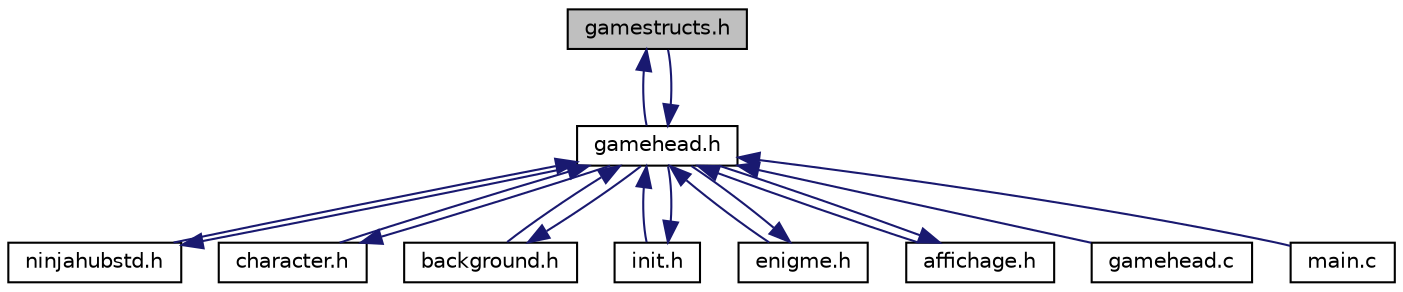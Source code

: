 digraph "gamestructs.h"
{
 // LATEX_PDF_SIZE
  edge [fontname="Helvetica",fontsize="10",labelfontname="Helvetica",labelfontsize="10"];
  node [fontname="Helvetica",fontsize="10",shape=record];
  Node1 [label="gamestructs.h",height=0.2,width=0.4,color="black", fillcolor="grey75", style="filled", fontcolor="black",tooltip="This Header File has most of the Menu Structs that we will need to store the SDL_Surfaces on them."];
  Node1 -> Node2 [dir="back",color="midnightblue",fontsize="10",style="solid"];
  Node2 [label="gamehead.h",height=0.2,width=0.4,color="black", fillcolor="white", style="filled",URL="$gamehead_8h.html",tooltip="This a header that collects all the headers and calls them all at once."];
  Node2 -> Node3 [dir="back",color="midnightblue",fontsize="10",style="solid"];
  Node3 [label="ninjahubstd.h",height=0.2,width=0.4,color="black", fillcolor="white", style="filled",URL="$ninjahubstd_8h_source.html",tooltip=" "];
  Node3 -> Node2 [dir="back",color="midnightblue",fontsize="10",style="solid"];
  Node2 -> Node1 [dir="back",color="midnightblue",fontsize="10",style="solid"];
  Node2 -> Node4 [dir="back",color="midnightblue",fontsize="10",style="solid"];
  Node4 [label="character.h",height=0.2,width=0.4,color="black", fillcolor="white", style="filled",URL="$character_8h_source.html",tooltip=" "];
  Node4 -> Node2 [dir="back",color="midnightblue",fontsize="10",style="solid"];
  Node2 -> Node5 [dir="back",color="midnightblue",fontsize="10",style="solid"];
  Node5 [label="background.h",height=0.2,width=0.4,color="black", fillcolor="white", style="filled",URL="$background_8h_source.html",tooltip=" "];
  Node5 -> Node2 [dir="back",color="midnightblue",fontsize="10",style="solid"];
  Node2 -> Node6 [dir="back",color="midnightblue",fontsize="10",style="solid"];
  Node6 [label="init.h",height=0.2,width=0.4,color="black", fillcolor="white", style="filled",URL="$init_8h_source.html",tooltip=" "];
  Node6 -> Node2 [dir="back",color="midnightblue",fontsize="10",style="solid"];
  Node2 -> Node7 [dir="back",color="midnightblue",fontsize="10",style="solid"];
  Node7 [label="enigme.h",height=0.2,width=0.4,color="black", fillcolor="white", style="filled",URL="$enigme_8h_source.html",tooltip=" "];
  Node7 -> Node2 [dir="back",color="midnightblue",fontsize="10",style="solid"];
  Node2 -> Node8 [dir="back",color="midnightblue",fontsize="10",style="solid"];
  Node8 [label="affichage.h",height=0.2,width=0.4,color="black", fillcolor="white", style="filled",URL="$affichage_8h_source.html",tooltip=" "];
  Node8 -> Node2 [dir="back",color="midnightblue",fontsize="10",style="solid"];
  Node2 -> Node9 [dir="back",color="midnightblue",fontsize="10",style="solid"];
  Node9 [label="gamehead.c",height=0.2,width=0.4,color="black", fillcolor="white", style="filled",URL="$gamehead_8c.html",tooltip="This .c file includes the most important function that allows us to launch the game and manage the cu..."];
  Node2 -> Node10 [dir="back",color="midnightblue",fontsize="10",style="solid"];
  Node10 [label="main.c",height=0.2,width=0.4,color="black", fillcolor="white", style="filled",URL="$main_8c.html",tooltip="This is the main.c of an SDL 1.2 Game (Yes Outdated) for our School Project (ESPRIT 1A)"];
}
